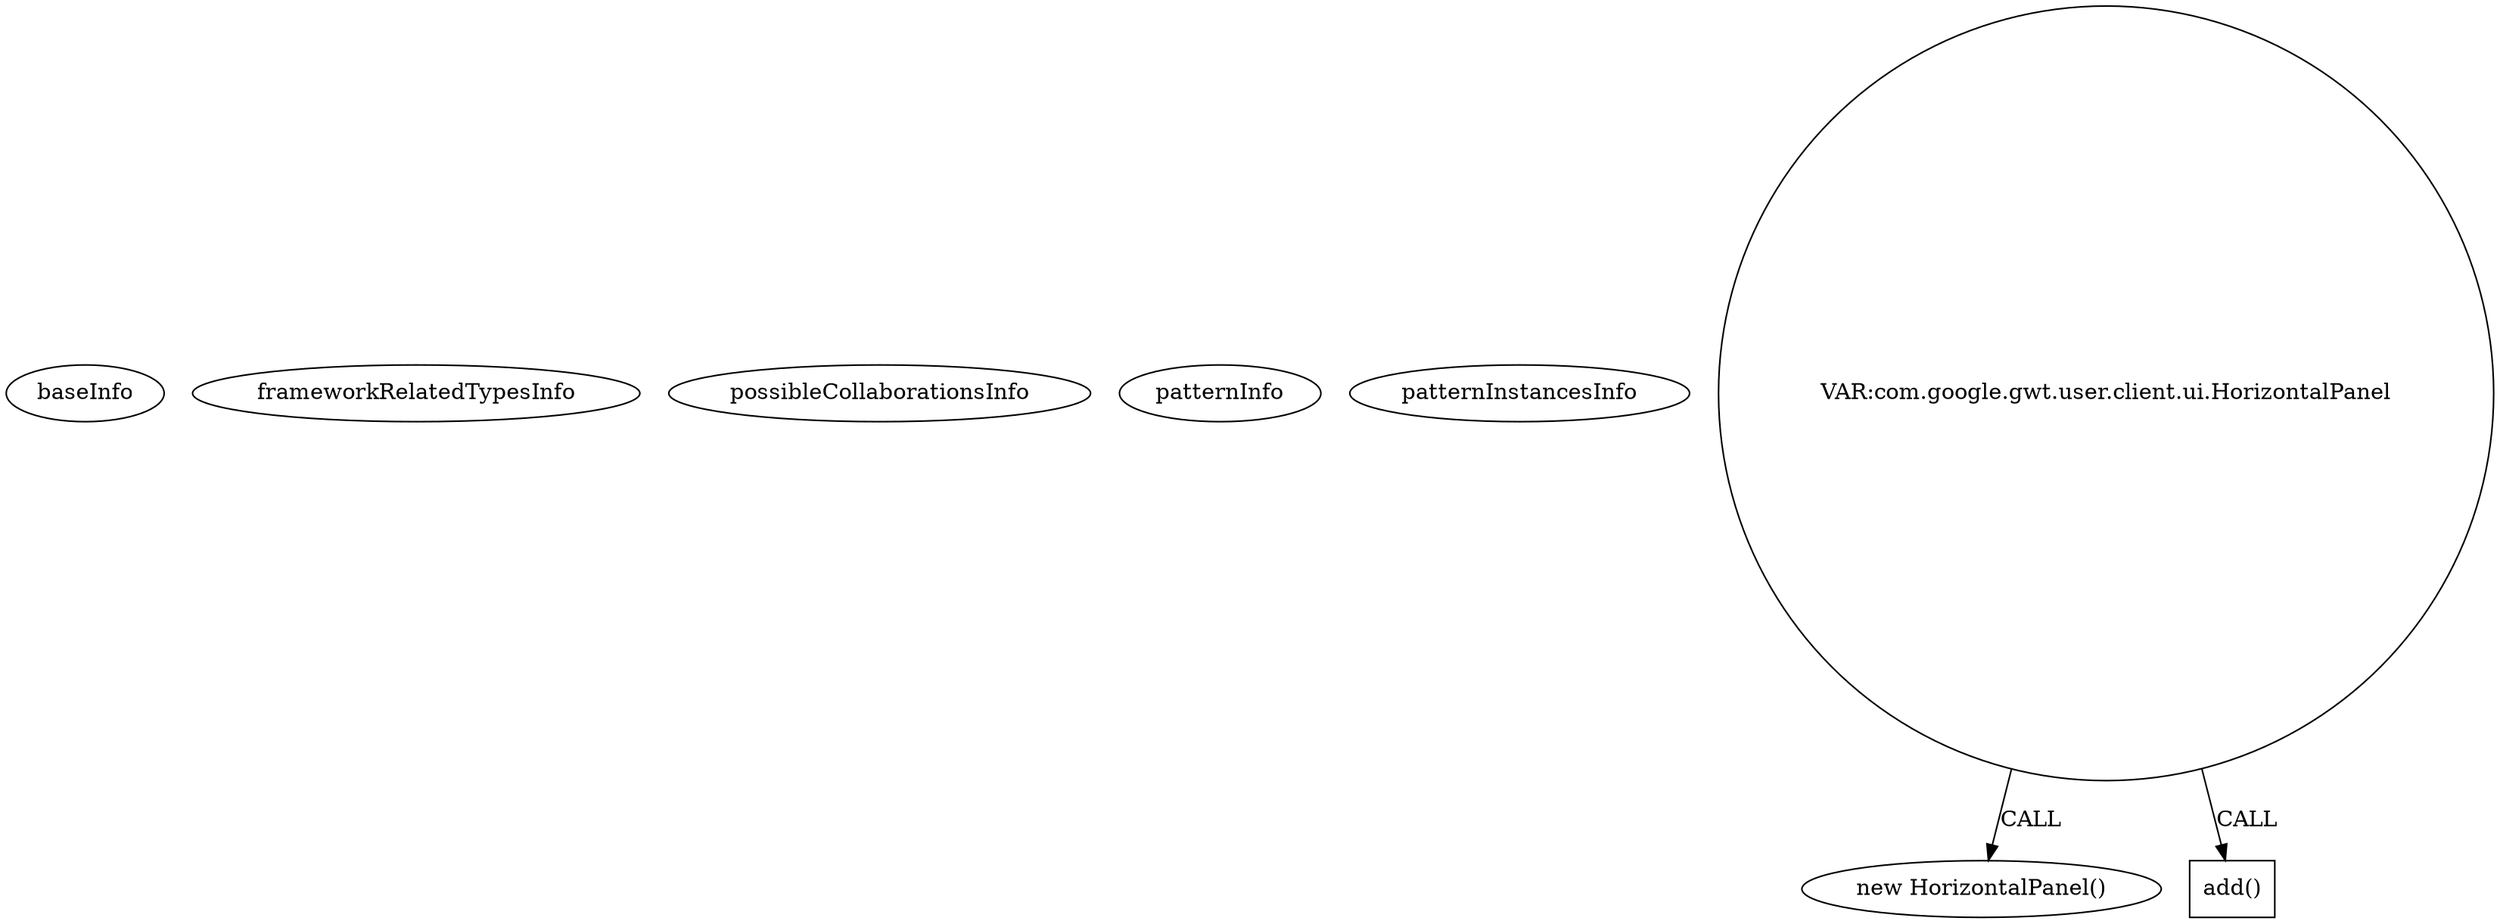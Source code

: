 digraph {
baseInfo[graphId=267,category="pattern",isAnonymous=false,possibleRelation=false]
frameworkRelatedTypesInfo[]
possibleCollaborationsInfo[]
patternInfo[frequency=21.0,patternRootClient=null]
patternInstancesInfo[0="Tok-Ziraja222~/Tok-Ziraja222/Ziraja222-master/src/ziraja/client/widgets/AnswerGrid.java~AnswerGrid~430",1="akjava-GWT-Hangouts~/akjava-GWT-Hangouts/GWT-Hangouts-master/apps/easyoverlay/src/com/akjava/gwt/hangout/easyoverlay/client/EasyOverlay.java~EasyOverlay~492",2="tle-BillNun~/tle-BillNun/BillNun-master/src/com/testapp/client/ui/Sample_gwt.java~Sample_gwt~4563",3="12010994-GLI-TP1~/12010994-GLI-TP1/GLI-TP1-master/src/main/java/fr/istic/m2gl/gli/client/gli.java~gli~1",4="hmiguellima-ugat~/hmiguellima-ugat/ugat-master/src/org/ucp/ugat/client/common/ui/ModalDialog.java~ModalDialog~3054",5="akjava-GWT-Hangouts~/akjava-GWT-Hangouts/GWT-Hangouts-master/apps/hangout-test/src/com/akjava/gwt/hangout/test2/client/AudioTest.java~AudioTest~538",6="hmiguellima-ugat~/hmiguellima-ugat/ugat-master/src/org/ucp/gwt/widgets/CMenu.java~void buildContextBar()~2975",7="Tok-Erwin~/Tok-Erwin/Erwin-master/src/main/java/erwin/client/Erwin.java~Erwin~388",8="Max-Hailperin-MessageBoard~/Max-Hailperin-MessageBoard/MessageBoard-master/MessageBoard/src/edu/gac/mcs270/messageboard/client/MessageBoard.java~MessageBoard~324",9="jaxzin-gwt-common-widgets~/jaxzin-gwt-common-widgets/gwt-common-widgets-master/src/com/jaxzin/gwt/examples/draggablegrid/client/DraggableGridExample.java~DraggableGridExample~3124",10="teamaqua-learntogoogleit-code~/teamaqua-learntogoogleit-code/learntogoogleit-code-master/learngoogle/src/com/learntogoogleit/learn/client/Learngoogle.java~Learngoogle~4537",11="hmiguellima-ugat~/hmiguellima-ugat/ugat-master/src/org/ucp/gwt/widgets/CMenu.java~CMenu~2973",12="felype87-gwt~/felype87-gwt/gwt-master/Minefield/src/com/felype/minefield/client/Minefield.java~Minefield~1311",13="Christian-Achilli-ropasci~/Christian-Achilli-ropasci/ropasci-master/Rock-Paper-Scissor/src/main/java/com/chris/interview/client/RopasciGame.java~RopasciGame~82",14="bobvash-Resolution-Tracker~/bobvash-Resolution-Tracker/Resolution-Tracker-master/ResolutionTracker/src/com/bobvash/resolutiontracker/client/ResolutionDayWidget.java~ResolutionDayWidget~867",15="akjava-GWT-Hangouts~/akjava-GWT-Hangouts/GWT-Hangouts-master/apps/sound-player/src/com/akjava/gwt/hangout/soundplayer/client/HangoutSoundPlayer.java~HangoutSoundPlayer~561",16="CarlRazmus-WebStore~/CarlRazmus-WebStore/WebStore-master/src/tddd24/project/widgets/ShoppingCartWidget.java~ShoppingCartWidget~75",17="12010994-GLI-TP1~/12010994-GLI-TP1/GLI-TP1-master/src/main/java/fr/istic/m2gl/gli/client/TableWidget.java~void showEvent(EventItf,int)~10",18="12010994-GLI-TP1~/12010994-GLI-TP1/GLI-TP1-master/src/main/java/fr/istic/m2gl/gli/client/TableWidget.java~TableWidget~8",19="avida-cookmaster~/avida-cookmaster/cookmaster-master/src/cookmaster/client/TableWithCells.java~void initTable()~774",20="CarlRazmus-WebStore~/CarlRazmus-WebStore/WebStore-master/src/tddd24/project/client/AdminUI.java~AdminUI~54"]
65[label="new HorizontalPanel()",vertexType="CONSTRUCTOR_CALL",isFrameworkType=false]
66[label="VAR:com.google.gwt.user.client.ui.HorizontalPanel",vertexType="VARIABLE_EXPRESION",isFrameworkType=false,shape=circle]
117[label="add()",vertexType="INSIDE_CALL",isFrameworkType=false,shape=box]
66->65[label="CALL"]
66->117[label="CALL"]
}
